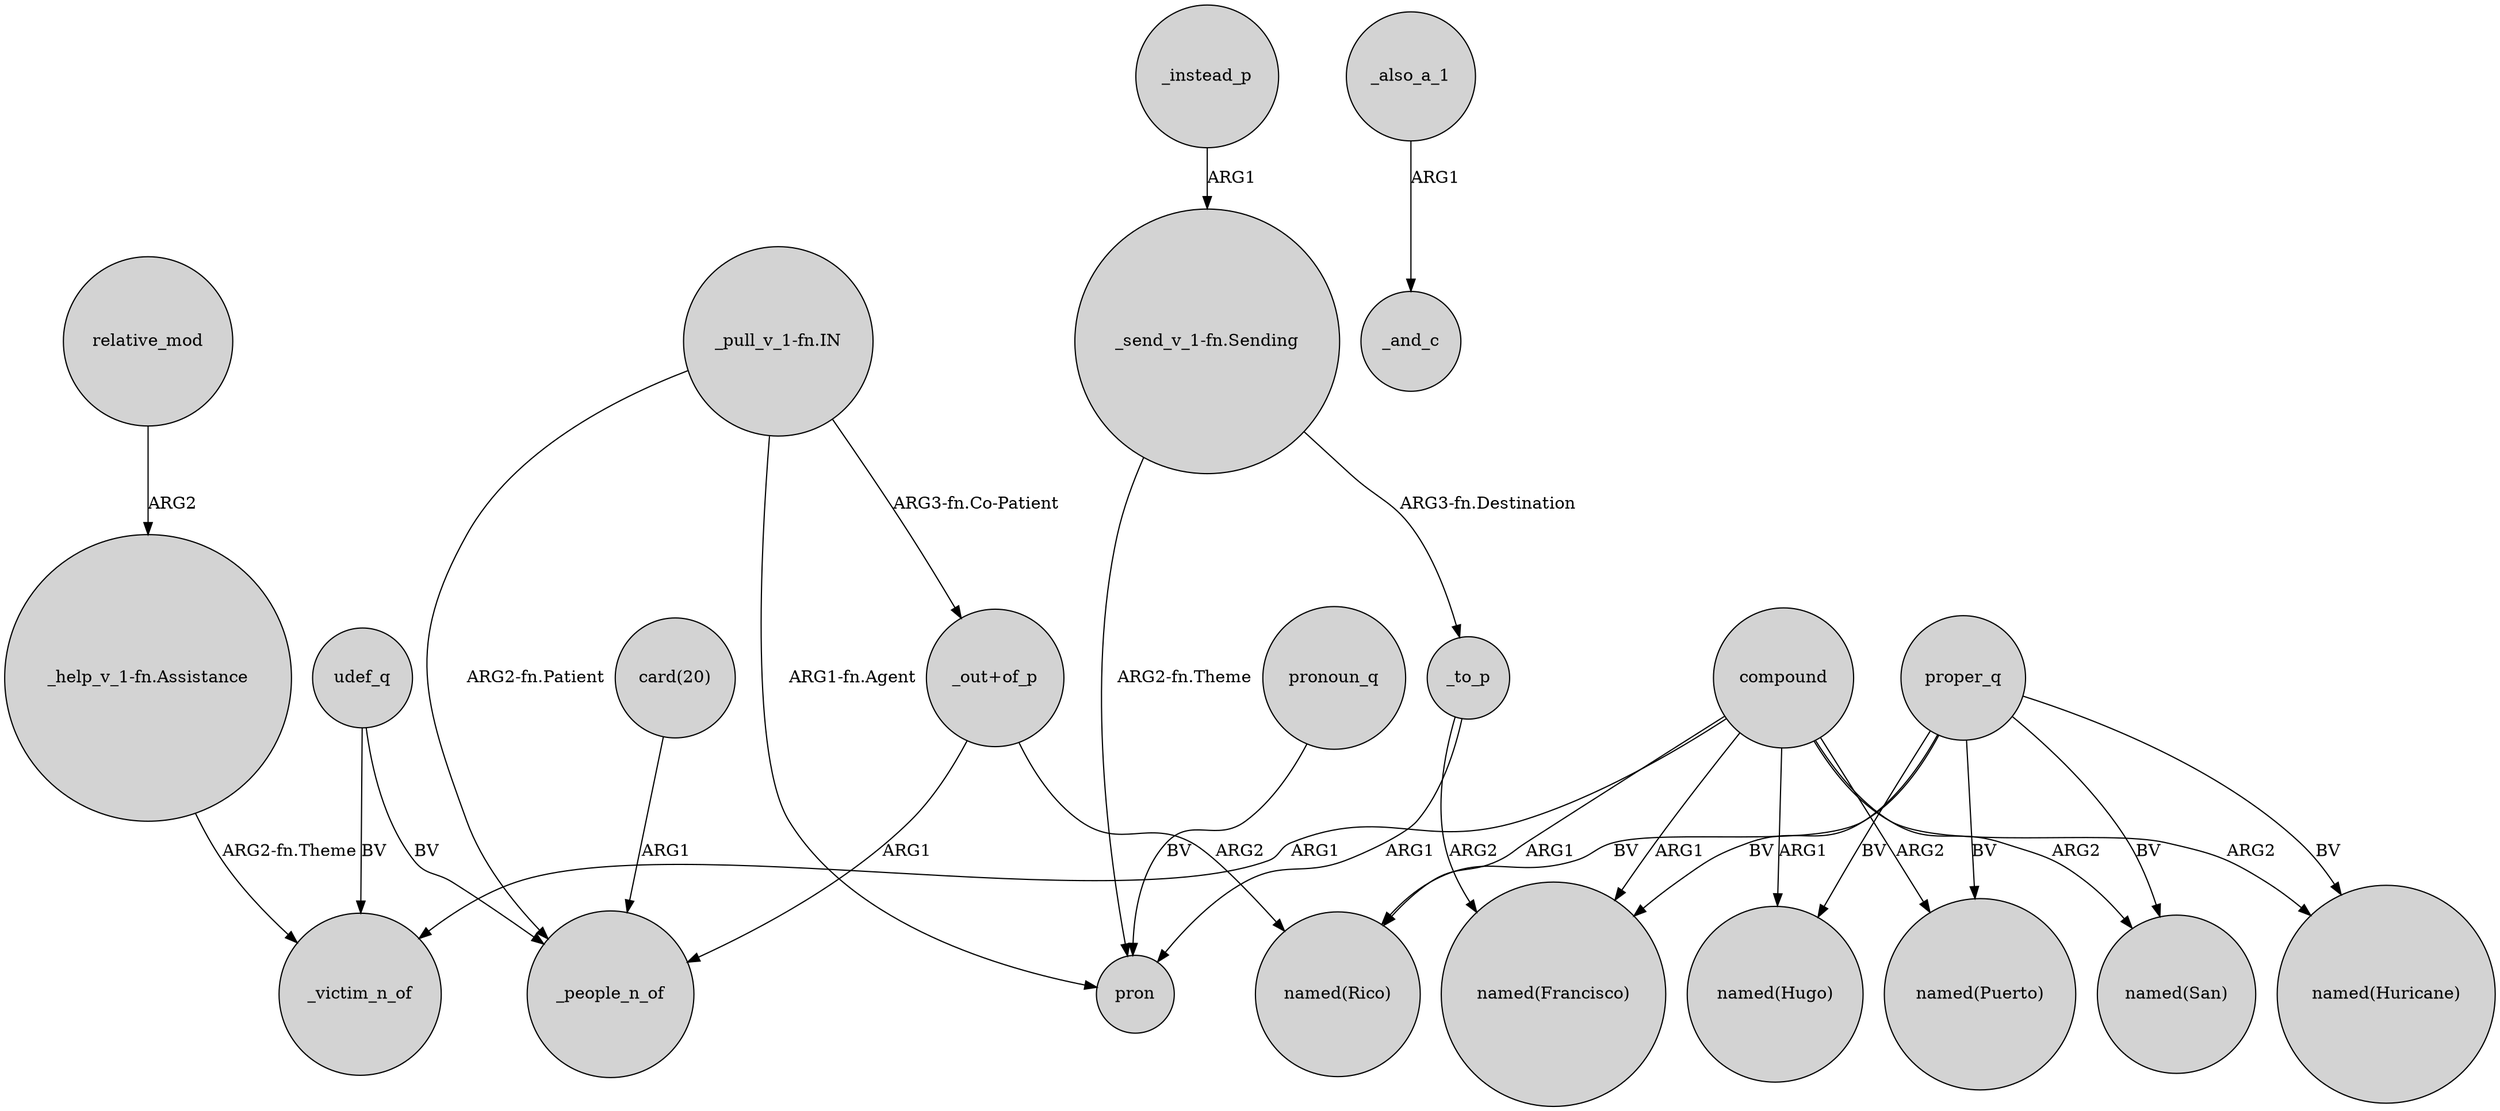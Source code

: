 digraph {
	node [shape=circle style=filled]
	relative_mod -> "_help_v_1-fn.Assistance" [label=ARG2]
	proper_q -> "named(Rico)" [label=BV]
	compound -> _victim_n_of [label=ARG1]
	_to_p -> "named(Francisco)" [label=ARG2]
	"_pull_v_1-fn.IN" -> pron [label="ARG1-fn.Agent"]
	compound -> "named(Hugo)" [label=ARG1]
	_to_p -> pron [label=ARG1]
	proper_q -> "named(Francisco)" [label=BV]
	compound -> "named(San)" [label=ARG2]
	"card(20)" -> _people_n_of [label=ARG1]
	udef_q -> _victim_n_of [label=BV]
	"_help_v_1-fn.Assistance" -> _victim_n_of [label="ARG2-fn.Theme"]
	"_pull_v_1-fn.IN" -> _people_n_of [label="ARG2-fn.Patient"]
	"_out+of_p" -> _people_n_of [label=ARG1]
	compound -> "named(Huricane)" [label=ARG2]
	udef_q -> _people_n_of [label=BV]
	pronoun_q -> pron [label=BV]
	proper_q -> "named(Puerto)" [label=BV]
	compound -> "named(Rico)" [label=ARG1]
	compound -> "named(Francisco)" [label=ARG1]
	"_send_v_1-fn.Sending" -> _to_p [label="ARG3-fn.Destination"]
	proper_q -> "named(Hugo)" [label=BV]
	_also_a_1 -> _and_c [label=ARG1]
	proper_q -> "named(Huricane)" [label=BV]
	proper_q -> "named(San)" [label=BV]
	"_out+of_p" -> "named(Rico)" [label=ARG2]
	compound -> "named(Puerto)" [label=ARG2]
	"_send_v_1-fn.Sending" -> pron [label="ARG2-fn.Theme"]
	_instead_p -> "_send_v_1-fn.Sending" [label=ARG1]
	"_pull_v_1-fn.IN" -> "_out+of_p" [label="ARG3-fn.Co-Patient"]
}
